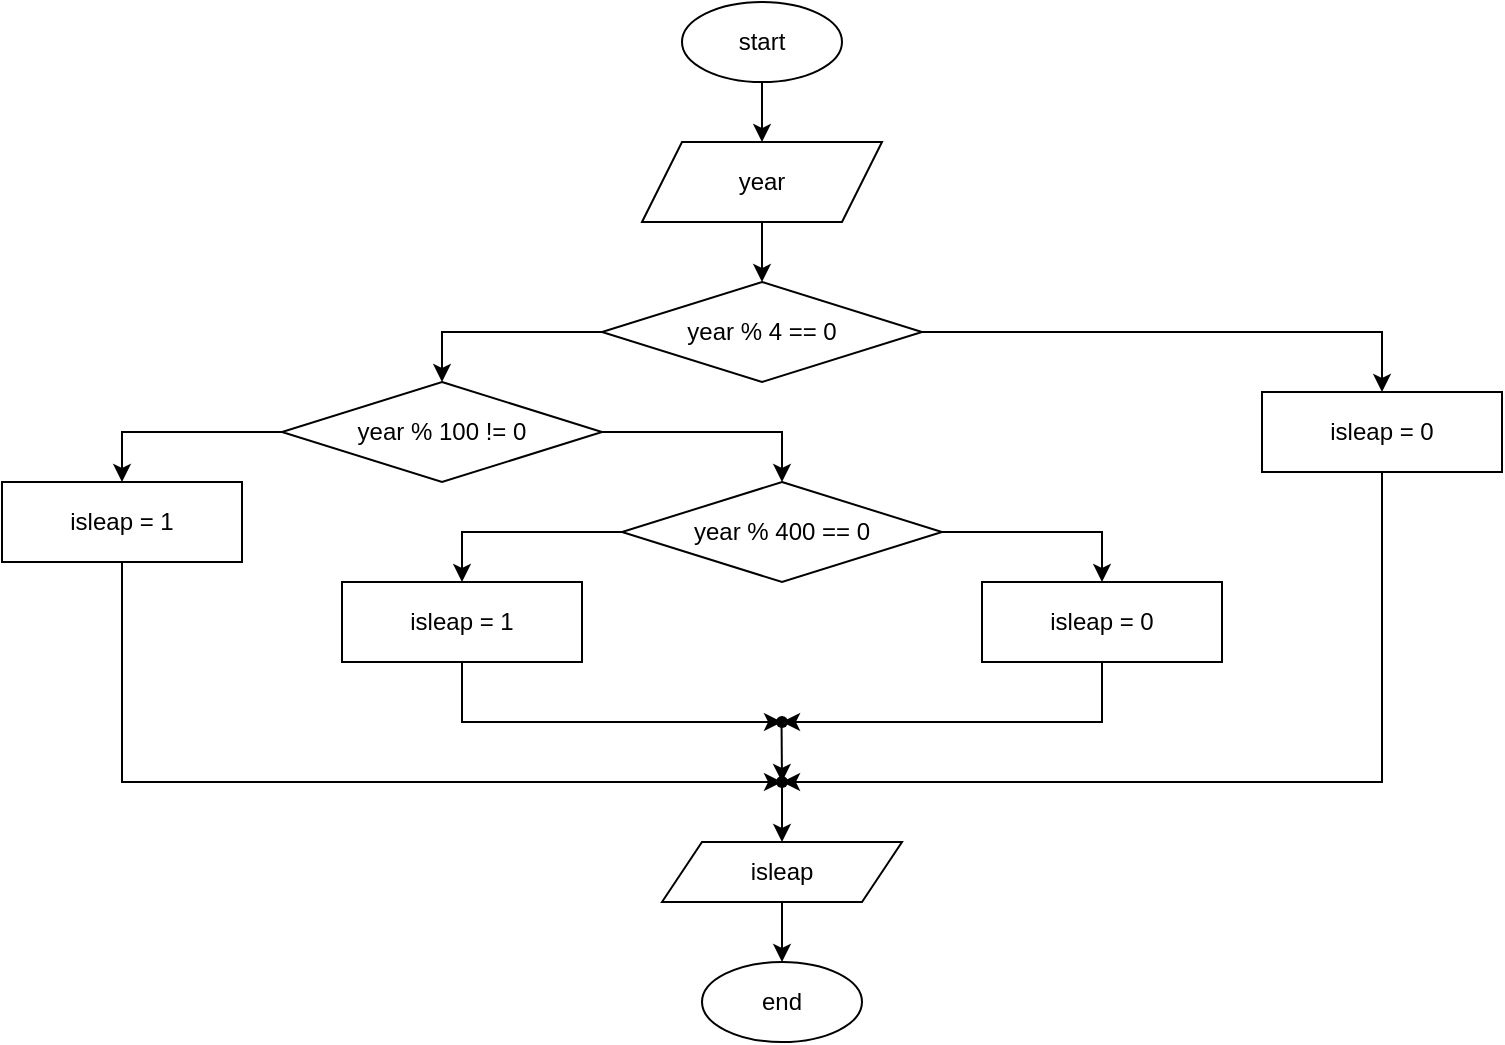 <mxfile version="28.2.5">
  <diagram name="Page-1" id="C9bJRumhFQhJBT1QdkPO">
    <mxGraphModel dx="1175" dy="872" grid="1" gridSize="10" guides="1" tooltips="1" connect="1" arrows="1" fold="1" page="1" pageScale="1" pageWidth="827" pageHeight="1169" math="0" shadow="0">
      <root>
        <mxCell id="0" />
        <mxCell id="1" parent="0" />
        <mxCell id="S-BvVyqAKhGbcT2tyxxs-4" value="" style="edgeStyle=orthogonalEdgeStyle;rounded=0;orthogonalLoop=1;jettySize=auto;html=1;" edge="1" parent="1" source="S-BvVyqAKhGbcT2tyxxs-1" target="S-BvVyqAKhGbcT2tyxxs-3">
          <mxGeometry relative="1" as="geometry" />
        </mxCell>
        <mxCell id="S-BvVyqAKhGbcT2tyxxs-1" value="start" style="ellipse;whiteSpace=wrap;html=1;" vertex="1" parent="1">
          <mxGeometry x="360" y="50" width="80" height="40" as="geometry" />
        </mxCell>
        <mxCell id="S-BvVyqAKhGbcT2tyxxs-2" value="isleap = 1" style="rounded=0;whiteSpace=wrap;html=1;" vertex="1" parent="1">
          <mxGeometry x="20" y="290" width="120" height="40" as="geometry" />
        </mxCell>
        <mxCell id="S-BvVyqAKhGbcT2tyxxs-7" value="" style="edgeStyle=orthogonalEdgeStyle;rounded=0;orthogonalLoop=1;jettySize=auto;html=1;" edge="1" parent="1" source="S-BvVyqAKhGbcT2tyxxs-3" target="S-BvVyqAKhGbcT2tyxxs-6">
          <mxGeometry relative="1" as="geometry" />
        </mxCell>
        <mxCell id="S-BvVyqAKhGbcT2tyxxs-3" value="year" style="shape=parallelogram;perimeter=parallelogramPerimeter;whiteSpace=wrap;html=1;fixedSize=1;" vertex="1" parent="1">
          <mxGeometry x="340" y="120" width="120" height="40" as="geometry" />
        </mxCell>
        <mxCell id="S-BvVyqAKhGbcT2tyxxs-5" value="isleap = 0" style="rounded=0;whiteSpace=wrap;html=1;" vertex="1" parent="1">
          <mxGeometry x="510" y="340" width="120" height="40" as="geometry" />
        </mxCell>
        <mxCell id="S-BvVyqAKhGbcT2tyxxs-10" value="" style="edgeStyle=orthogonalEdgeStyle;rounded=0;orthogonalLoop=1;jettySize=auto;html=1;" edge="1" parent="1" source="S-BvVyqAKhGbcT2tyxxs-6" target="S-BvVyqAKhGbcT2tyxxs-8">
          <mxGeometry relative="1" as="geometry">
            <Array as="points">
              <mxPoint x="240" y="215" />
            </Array>
          </mxGeometry>
        </mxCell>
        <mxCell id="S-BvVyqAKhGbcT2tyxxs-6" value="year % 4 == 0" style="rhombus;whiteSpace=wrap;html=1;" vertex="1" parent="1">
          <mxGeometry x="320" y="190" width="160" height="50" as="geometry" />
        </mxCell>
        <mxCell id="S-BvVyqAKhGbcT2tyxxs-12" value="" style="edgeStyle=orthogonalEdgeStyle;rounded=0;orthogonalLoop=1;jettySize=auto;html=1;" edge="1" parent="1" source="S-BvVyqAKhGbcT2tyxxs-8" target="S-BvVyqAKhGbcT2tyxxs-9">
          <mxGeometry relative="1" as="geometry">
            <Array as="points">
              <mxPoint x="410" y="265" />
            </Array>
          </mxGeometry>
        </mxCell>
        <mxCell id="S-BvVyqAKhGbcT2tyxxs-8" value="year % 100 != 0" style="rhombus;whiteSpace=wrap;html=1;" vertex="1" parent="1">
          <mxGeometry x="160" y="240" width="160" height="50" as="geometry" />
        </mxCell>
        <mxCell id="S-BvVyqAKhGbcT2tyxxs-16" value="" style="edgeStyle=orthogonalEdgeStyle;rounded=0;orthogonalLoop=1;jettySize=auto;html=1;" edge="1" parent="1" source="S-BvVyqAKhGbcT2tyxxs-9" target="S-BvVyqAKhGbcT2tyxxs-5">
          <mxGeometry relative="1" as="geometry">
            <Array as="points">
              <mxPoint x="570" y="315" />
            </Array>
          </mxGeometry>
        </mxCell>
        <mxCell id="S-BvVyqAKhGbcT2tyxxs-9" value="year % 400 == 0" style="rhombus;whiteSpace=wrap;html=1;" vertex="1" parent="1">
          <mxGeometry x="330" y="290" width="160" height="50" as="geometry" />
        </mxCell>
        <mxCell id="S-BvVyqAKhGbcT2tyxxs-11" value="" style="edgeStyle=orthogonalEdgeStyle;rounded=0;orthogonalLoop=1;jettySize=auto;html=1;" edge="1" parent="1">
          <mxGeometry relative="1" as="geometry">
            <mxPoint x="160" y="265" as="sourcePoint" />
            <mxPoint x="80" y="290" as="targetPoint" />
            <Array as="points">
              <mxPoint x="80" y="265" />
            </Array>
          </mxGeometry>
        </mxCell>
        <mxCell id="S-BvVyqAKhGbcT2tyxxs-20" value="" style="edgeStyle=orthogonalEdgeStyle;rounded=0;orthogonalLoop=1;jettySize=auto;html=1;" edge="1" parent="1" source="S-BvVyqAKhGbcT2tyxxs-13" target="S-BvVyqAKhGbcT2tyxxs-19">
          <mxGeometry relative="1" as="geometry">
            <Array as="points">
              <mxPoint x="250" y="410" />
            </Array>
          </mxGeometry>
        </mxCell>
        <mxCell id="S-BvVyqAKhGbcT2tyxxs-13" value="isleap = 1" style="rounded=0;whiteSpace=wrap;html=1;" vertex="1" parent="1">
          <mxGeometry x="190" y="340" width="120" height="40" as="geometry" />
        </mxCell>
        <mxCell id="S-BvVyqAKhGbcT2tyxxs-14" value="" style="edgeStyle=orthogonalEdgeStyle;rounded=0;orthogonalLoop=1;jettySize=auto;html=1;" edge="1" parent="1">
          <mxGeometry relative="1" as="geometry">
            <mxPoint x="330" y="315" as="sourcePoint" />
            <mxPoint x="250" y="340" as="targetPoint" />
            <Array as="points">
              <mxPoint x="250" y="315" />
            </Array>
          </mxGeometry>
        </mxCell>
        <mxCell id="S-BvVyqAKhGbcT2tyxxs-17" value="isleap = 0" style="rounded=0;whiteSpace=wrap;html=1;" vertex="1" parent="1">
          <mxGeometry x="650" y="245" width="120" height="40" as="geometry" />
        </mxCell>
        <mxCell id="S-BvVyqAKhGbcT2tyxxs-18" value="" style="endArrow=classic;html=1;rounded=0;exitX=1;exitY=0.5;exitDx=0;exitDy=0;entryX=0.5;entryY=0;entryDx=0;entryDy=0;" edge="1" parent="1" source="S-BvVyqAKhGbcT2tyxxs-6" target="S-BvVyqAKhGbcT2tyxxs-17">
          <mxGeometry width="50" height="50" relative="1" as="geometry">
            <mxPoint x="380" y="510" as="sourcePoint" />
            <mxPoint x="430" y="460" as="targetPoint" />
            <Array as="points">
              <mxPoint x="710" y="215" />
            </Array>
          </mxGeometry>
        </mxCell>
        <mxCell id="S-BvVyqAKhGbcT2tyxxs-19" value="" style="shape=waypoint;sketch=0;size=6;pointerEvents=1;points=[];fillColor=default;resizable=0;rotatable=0;perimeter=centerPerimeter;snapToPoint=1;rounded=0;" vertex="1" parent="1">
          <mxGeometry x="400" y="400" width="20" height="20" as="geometry" />
        </mxCell>
        <mxCell id="S-BvVyqAKhGbcT2tyxxs-21" value="" style="endArrow=classic;html=1;rounded=0;exitX=0.5;exitY=1;exitDx=0;exitDy=0;entryX=0.75;entryY=0.45;entryDx=0;entryDy=0;entryPerimeter=0;" edge="1" parent="1" source="S-BvVyqAKhGbcT2tyxxs-5" target="S-BvVyqAKhGbcT2tyxxs-19">
          <mxGeometry width="50" height="50" relative="1" as="geometry">
            <mxPoint x="380" y="510" as="sourcePoint" />
            <mxPoint x="430" y="460" as="targetPoint" />
            <Array as="points">
              <mxPoint x="570" y="410" />
            </Array>
          </mxGeometry>
        </mxCell>
        <mxCell id="S-BvVyqAKhGbcT2tyxxs-22" value="" style="endArrow=classic;html=1;rounded=0;" edge="1" parent="1" target="S-BvVyqAKhGbcT2tyxxs-23">
          <mxGeometry width="50" height="50" relative="1" as="geometry">
            <mxPoint x="409.77" y="410" as="sourcePoint" />
            <mxPoint x="409.77" y="450" as="targetPoint" />
          </mxGeometry>
        </mxCell>
        <mxCell id="S-BvVyqAKhGbcT2tyxxs-26" value="" style="edgeStyle=orthogonalEdgeStyle;rounded=0;orthogonalLoop=1;jettySize=auto;html=1;" edge="1" parent="1" source="S-BvVyqAKhGbcT2tyxxs-2" target="S-BvVyqAKhGbcT2tyxxs-23">
          <mxGeometry relative="1" as="geometry">
            <mxPoint x="80" y="330" as="sourcePoint" />
            <mxPoint x="410" y="440" as="targetPoint" />
            <Array as="points">
              <mxPoint x="80" y="440" />
            </Array>
          </mxGeometry>
        </mxCell>
        <mxCell id="S-BvVyqAKhGbcT2tyxxs-23" value="" style="shape=waypoint;sketch=0;size=6;pointerEvents=1;points=[];fillColor=default;resizable=0;rotatable=0;perimeter=centerPerimeter;snapToPoint=1;rounded=0;" vertex="1" parent="1">
          <mxGeometry x="400" y="430" width="20" height="20" as="geometry" />
        </mxCell>
        <mxCell id="S-BvVyqAKhGbcT2tyxxs-27" value="" style="endArrow=classic;html=1;rounded=0;entryX=0.706;entryY=0.556;entryDx=0;entryDy=0;entryPerimeter=0;exitX=0.5;exitY=1;exitDx=0;exitDy=0;" edge="1" parent="1" source="S-BvVyqAKhGbcT2tyxxs-17" target="S-BvVyqAKhGbcT2tyxxs-23">
          <mxGeometry width="50" height="50" relative="1" as="geometry">
            <mxPoint x="640" y="480" as="sourcePoint" />
            <mxPoint x="550" y="420" as="targetPoint" />
            <Array as="points">
              <mxPoint x="710" y="440" />
            </Array>
          </mxGeometry>
        </mxCell>
        <mxCell id="S-BvVyqAKhGbcT2tyxxs-28" value="" style="endArrow=classic;html=1;rounded=0;" edge="1" parent="1" source="S-BvVyqAKhGbcT2tyxxs-23" target="S-BvVyqAKhGbcT2tyxxs-29">
          <mxGeometry width="50" height="50" relative="1" as="geometry">
            <mxPoint x="450" y="400" as="sourcePoint" />
            <mxPoint x="410" y="490" as="targetPoint" />
          </mxGeometry>
        </mxCell>
        <mxCell id="S-BvVyqAKhGbcT2tyxxs-31" value="" style="edgeStyle=orthogonalEdgeStyle;rounded=0;orthogonalLoop=1;jettySize=auto;html=1;" edge="1" parent="1" source="S-BvVyqAKhGbcT2tyxxs-29" target="S-BvVyqAKhGbcT2tyxxs-30">
          <mxGeometry relative="1" as="geometry" />
        </mxCell>
        <mxCell id="S-BvVyqAKhGbcT2tyxxs-29" value="isleap" style="shape=parallelogram;perimeter=parallelogramPerimeter;whiteSpace=wrap;html=1;fixedSize=1;" vertex="1" parent="1">
          <mxGeometry x="350" y="470" width="120" height="30" as="geometry" />
        </mxCell>
        <mxCell id="S-BvVyqAKhGbcT2tyxxs-30" value="end" style="ellipse;whiteSpace=wrap;html=1;" vertex="1" parent="1">
          <mxGeometry x="370" y="530" width="80" height="40" as="geometry" />
        </mxCell>
      </root>
    </mxGraphModel>
  </diagram>
</mxfile>
